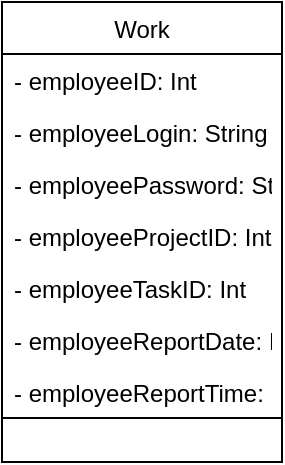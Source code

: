 <mxfile version="15.0.4" type="device"><diagram id="-7-00vblBJg0kmwGXrTQ" name="Page-1"><mxGraphModel dx="532" dy="556" grid="1" gridSize="10" guides="1" tooltips="1" connect="1" arrows="1" fold="1" page="1" pageScale="1" pageWidth="850" pageHeight="1100" math="0" shadow="0"><root><mxCell id="0"/><mxCell id="1" parent="0"/><mxCell id="223qWLGcJuYNV_Yur3Sh-6" value="Work" style="swimlane;fontStyle=0;childLayout=stackLayout;horizontal=1;startSize=26;fillColor=none;horizontalStack=0;resizeParent=1;resizeParentMax=0;resizeLast=0;collapsible=1;marginBottom=0;" vertex="1" parent="1"><mxGeometry x="120" y="200" width="140" height="208" as="geometry"/></mxCell><mxCell id="223qWLGcJuYNV_Yur3Sh-7" value="- employeeID: Int" style="text;strokeColor=none;fillColor=none;align=left;verticalAlign=top;spacingLeft=4;spacingRight=4;overflow=hidden;rotatable=0;points=[[0,0.5],[1,0.5]];portConstraint=eastwest;" vertex="1" parent="223qWLGcJuYNV_Yur3Sh-6"><mxGeometry y="26" width="140" height="26" as="geometry"/></mxCell><mxCell id="223qWLGcJuYNV_Yur3Sh-8" value="- employeeLogin: String" style="text;strokeColor=none;fillColor=none;align=left;verticalAlign=top;spacingLeft=4;spacingRight=4;overflow=hidden;rotatable=0;points=[[0,0.5],[1,0.5]];portConstraint=eastwest;" vertex="1" parent="223qWLGcJuYNV_Yur3Sh-6"><mxGeometry y="52" width="140" height="26" as="geometry"/></mxCell><mxCell id="223qWLGcJuYNV_Yur3Sh-9" value="- employeePassword: String" style="text;strokeColor=none;fillColor=none;align=left;verticalAlign=top;spacingLeft=4;spacingRight=4;overflow=hidden;rotatable=0;points=[[0,0.5],[1,0.5]];portConstraint=eastwest;" vertex="1" parent="223qWLGcJuYNV_Yur3Sh-6"><mxGeometry y="78" width="140" height="26" as="geometry"/></mxCell><mxCell id="223qWLGcJuYNV_Yur3Sh-11" value="- employeeProjectID: Int" style="text;strokeColor=none;fillColor=none;align=left;verticalAlign=top;spacingLeft=4;spacingRight=4;overflow=hidden;rotatable=0;points=[[0,0.5],[1,0.5]];portConstraint=eastwest;" vertex="1" parent="223qWLGcJuYNV_Yur3Sh-6"><mxGeometry y="104" width="140" height="26" as="geometry"/></mxCell><mxCell id="223qWLGcJuYNV_Yur3Sh-19" value="- employeeTaskID: Int" style="text;strokeColor=none;fillColor=none;align=left;verticalAlign=top;spacingLeft=4;spacingRight=4;overflow=hidden;rotatable=0;points=[[0,0.5],[1,0.5]];portConstraint=eastwest;" vertex="1" parent="223qWLGcJuYNV_Yur3Sh-6"><mxGeometry y="130" width="140" height="26" as="geometry"/></mxCell><mxCell id="223qWLGcJuYNV_Yur3Sh-20" value="- employeeReportDate: Int" style="text;strokeColor=none;fillColor=none;align=left;verticalAlign=top;spacingLeft=4;spacingRight=4;overflow=hidden;rotatable=0;points=[[0,0.5],[1,0.5]];portConstraint=eastwest;" vertex="1" parent="223qWLGcJuYNV_Yur3Sh-6"><mxGeometry y="156" width="140" height="26" as="geometry"/></mxCell><mxCell id="223qWLGcJuYNV_Yur3Sh-21" value="- employeeReportTime: Int" style="text;strokeColor=none;fillColor=none;align=left;verticalAlign=top;spacingLeft=4;spacingRight=4;overflow=hidden;rotatable=0;points=[[0,0.5],[1,0.5]];portConstraint=eastwest;" vertex="1" parent="223qWLGcJuYNV_Yur3Sh-6"><mxGeometry y="182" width="140" height="26" as="geometry"/></mxCell><mxCell id="223qWLGcJuYNV_Yur3Sh-13" value="" style="html=1;points=[];perimeter=orthogonalPerimeter;direction=south;" vertex="1" parent="1"><mxGeometry x="120" y="408" width="140" height="22" as="geometry"/></mxCell></root></mxGraphModel></diagram></mxfile>